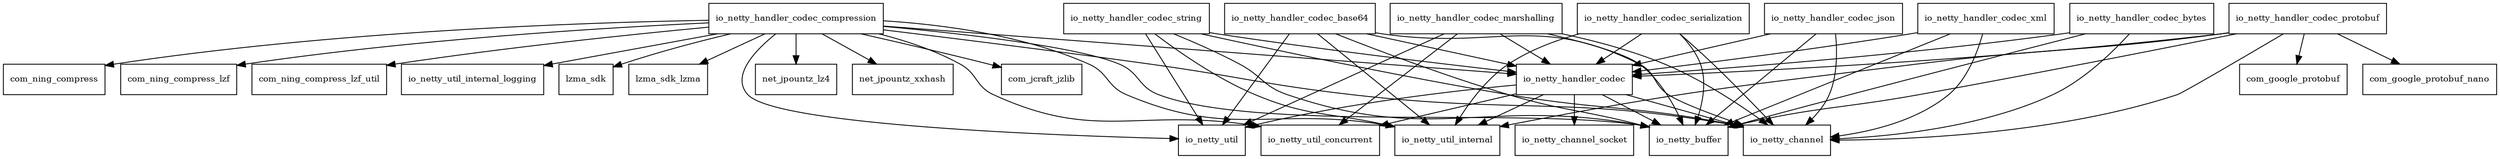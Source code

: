 digraph netty_codec_4_1_33_Final_package_dependencies {
  node [shape = box, fontsize=10.0];
  io_netty_handler_codec -> io_netty_buffer;
  io_netty_handler_codec -> io_netty_channel;
  io_netty_handler_codec -> io_netty_channel_socket;
  io_netty_handler_codec -> io_netty_util;
  io_netty_handler_codec -> io_netty_util_concurrent;
  io_netty_handler_codec -> io_netty_util_internal;
  io_netty_handler_codec_base64 -> io_netty_buffer;
  io_netty_handler_codec_base64 -> io_netty_channel;
  io_netty_handler_codec_base64 -> io_netty_handler_codec;
  io_netty_handler_codec_base64 -> io_netty_util;
  io_netty_handler_codec_base64 -> io_netty_util_internal;
  io_netty_handler_codec_bytes -> io_netty_buffer;
  io_netty_handler_codec_bytes -> io_netty_channel;
  io_netty_handler_codec_bytes -> io_netty_handler_codec;
  io_netty_handler_codec_compression -> com_jcraft_jzlib;
  io_netty_handler_codec_compression -> com_ning_compress;
  io_netty_handler_codec_compression -> com_ning_compress_lzf;
  io_netty_handler_codec_compression -> com_ning_compress_lzf_util;
  io_netty_handler_codec_compression -> io_netty_buffer;
  io_netty_handler_codec_compression -> io_netty_channel;
  io_netty_handler_codec_compression -> io_netty_handler_codec;
  io_netty_handler_codec_compression -> io_netty_util;
  io_netty_handler_codec_compression -> io_netty_util_concurrent;
  io_netty_handler_codec_compression -> io_netty_util_internal;
  io_netty_handler_codec_compression -> io_netty_util_internal_logging;
  io_netty_handler_codec_compression -> lzma_sdk;
  io_netty_handler_codec_compression -> lzma_sdk_lzma;
  io_netty_handler_codec_compression -> net_jpountz_lz4;
  io_netty_handler_codec_compression -> net_jpountz_xxhash;
  io_netty_handler_codec_json -> io_netty_buffer;
  io_netty_handler_codec_json -> io_netty_channel;
  io_netty_handler_codec_json -> io_netty_handler_codec;
  io_netty_handler_codec_marshalling -> io_netty_buffer;
  io_netty_handler_codec_marshalling -> io_netty_channel;
  io_netty_handler_codec_marshalling -> io_netty_handler_codec;
  io_netty_handler_codec_marshalling -> io_netty_util;
  io_netty_handler_codec_marshalling -> io_netty_util_concurrent;
  io_netty_handler_codec_protobuf -> com_google_protobuf;
  io_netty_handler_codec_protobuf -> com_google_protobuf_nano;
  io_netty_handler_codec_protobuf -> io_netty_buffer;
  io_netty_handler_codec_protobuf -> io_netty_channel;
  io_netty_handler_codec_protobuf -> io_netty_handler_codec;
  io_netty_handler_codec_protobuf -> io_netty_util_internal;
  io_netty_handler_codec_serialization -> io_netty_buffer;
  io_netty_handler_codec_serialization -> io_netty_channel;
  io_netty_handler_codec_serialization -> io_netty_handler_codec;
  io_netty_handler_codec_serialization -> io_netty_util_internal;
  io_netty_handler_codec_string -> io_netty_buffer;
  io_netty_handler_codec_string -> io_netty_channel;
  io_netty_handler_codec_string -> io_netty_handler_codec;
  io_netty_handler_codec_string -> io_netty_util;
  io_netty_handler_codec_string -> io_netty_util_internal;
  io_netty_handler_codec_xml -> io_netty_buffer;
  io_netty_handler_codec_xml -> io_netty_channel;
  io_netty_handler_codec_xml -> io_netty_handler_codec;
}
